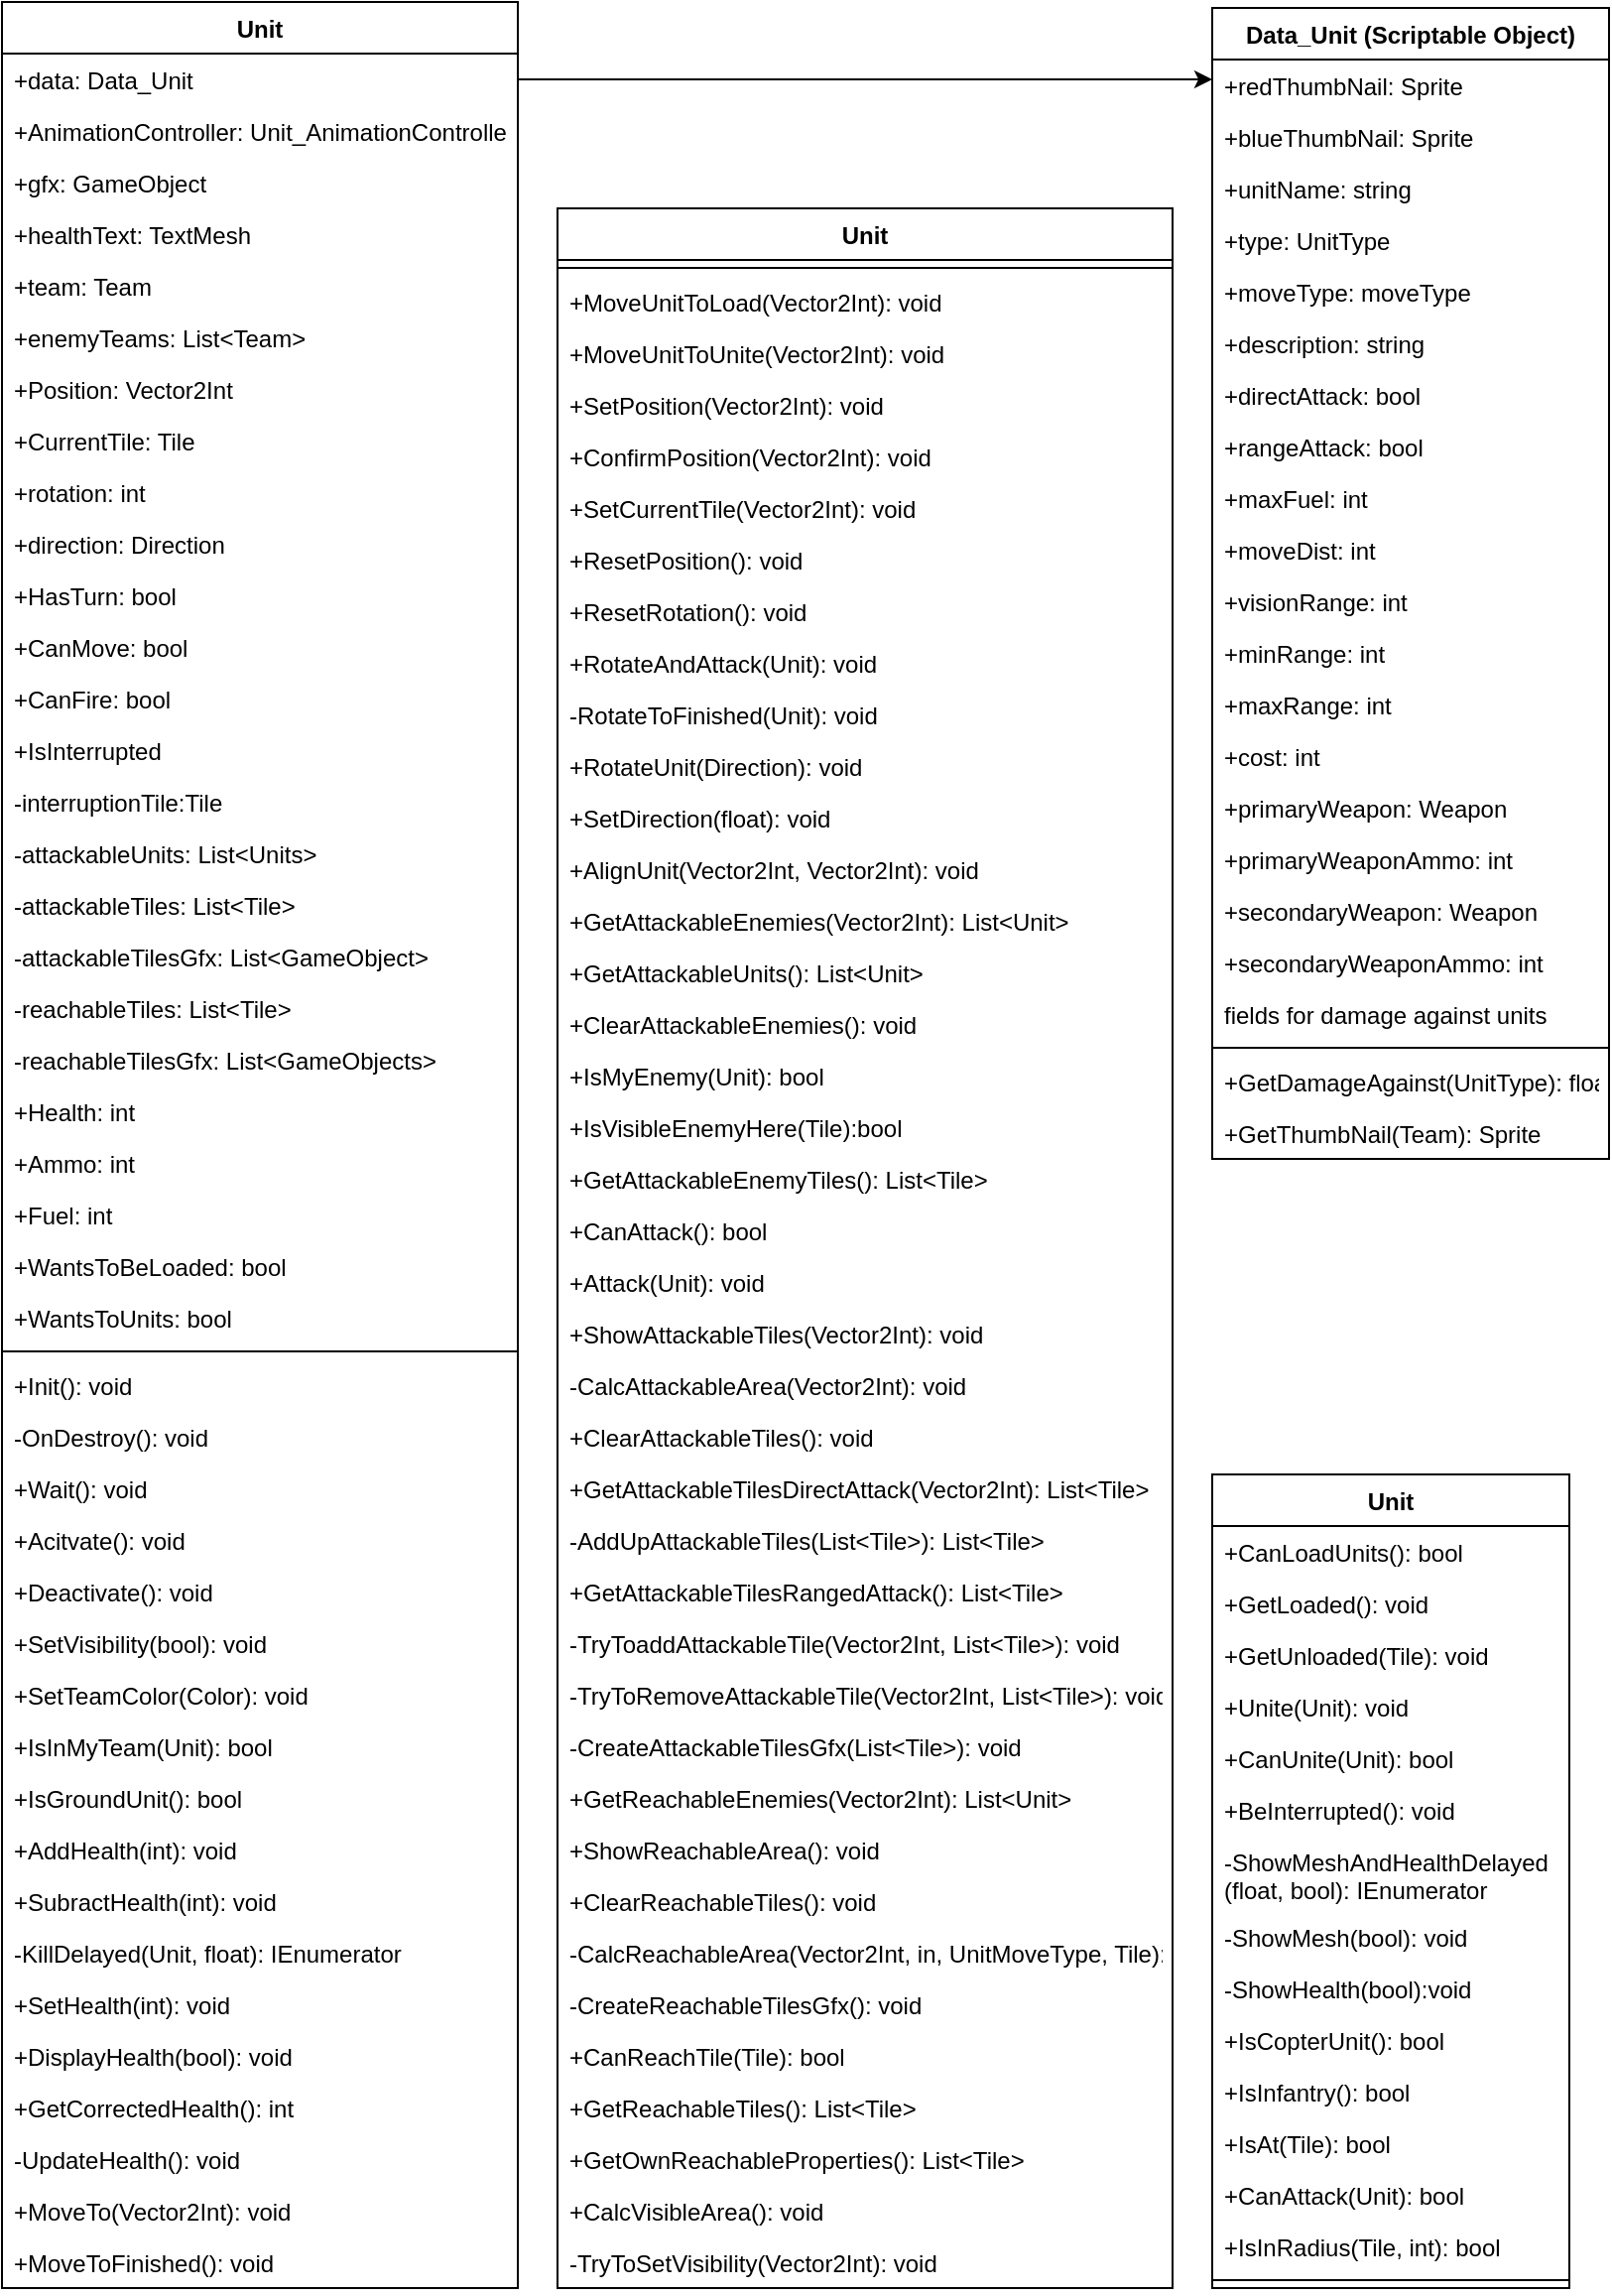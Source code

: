 <mxfile version="11.2.4" type="device" pages="1"><diagram id="Y2oNNPAXA0BCO3Zd1eU0" name="Page-1"><mxGraphModel dx="1662" dy="771" grid="1" gridSize="10" guides="1" tooltips="1" connect="1" arrows="1" fold="1" page="1" pageScale="1" pageWidth="827" pageHeight="1169" math="0" shadow="0"><root><mxCell id="0"/><mxCell id="1" parent="0"/><mxCell id="l8_h3ZWtN_KCvMZulFBw-1" value="Unit" style="swimlane;fontStyle=1;align=center;verticalAlign=top;childLayout=stackLayout;horizontal=1;startSize=26;horizontalStack=0;resizeParent=1;resizeParentMax=0;resizeLast=0;collapsible=1;marginBottom=0;" vertex="1" parent="1"><mxGeometry x="10" y="7" width="260" height="1152" as="geometry"/></mxCell><mxCell id="l8_h3ZWtN_KCvMZulFBw-2" value="+data: Data_Unit" style="text;strokeColor=none;fillColor=none;align=left;verticalAlign=top;spacingLeft=4;spacingRight=4;overflow=hidden;rotatable=0;points=[[0,0.5],[1,0.5]];portConstraint=eastwest;" vertex="1" parent="l8_h3ZWtN_KCvMZulFBw-1"><mxGeometry y="26" width="260" height="26" as="geometry"/></mxCell><mxCell id="l8_h3ZWtN_KCvMZulFBw-5" value="+AnimationController: Unit_AnimationController" style="text;strokeColor=none;fillColor=none;align=left;verticalAlign=top;spacingLeft=4;spacingRight=4;overflow=hidden;rotatable=0;points=[[0,0.5],[1,0.5]];portConstraint=eastwest;" vertex="1" parent="l8_h3ZWtN_KCvMZulFBw-1"><mxGeometry y="52" width="260" height="26" as="geometry"/></mxCell><mxCell id="l8_h3ZWtN_KCvMZulFBw-6" value="+gfx: GameObject" style="text;strokeColor=none;fillColor=none;align=left;verticalAlign=top;spacingLeft=4;spacingRight=4;overflow=hidden;rotatable=0;points=[[0,0.5],[1,0.5]];portConstraint=eastwest;" vertex="1" parent="l8_h3ZWtN_KCvMZulFBw-1"><mxGeometry y="78" width="260" height="26" as="geometry"/></mxCell><mxCell id="l8_h3ZWtN_KCvMZulFBw-7" value="+healthText: TextMesh" style="text;strokeColor=none;fillColor=none;align=left;verticalAlign=top;spacingLeft=4;spacingRight=4;overflow=hidden;rotatable=0;points=[[0,0.5],[1,0.5]];portConstraint=eastwest;" vertex="1" parent="l8_h3ZWtN_KCvMZulFBw-1"><mxGeometry y="104" width="260" height="26" as="geometry"/></mxCell><mxCell id="l8_h3ZWtN_KCvMZulFBw-8" value="+team: Team" style="text;strokeColor=none;fillColor=none;align=left;verticalAlign=top;spacingLeft=4;spacingRight=4;overflow=hidden;rotatable=0;points=[[0,0.5],[1,0.5]];portConstraint=eastwest;" vertex="1" parent="l8_h3ZWtN_KCvMZulFBw-1"><mxGeometry y="130" width="260" height="26" as="geometry"/></mxCell><mxCell id="l8_h3ZWtN_KCvMZulFBw-9" value="+enemyTeams: List&lt;Team&gt;" style="text;strokeColor=none;fillColor=none;align=left;verticalAlign=top;spacingLeft=4;spacingRight=4;overflow=hidden;rotatable=0;points=[[0,0.5],[1,0.5]];portConstraint=eastwest;" vertex="1" parent="l8_h3ZWtN_KCvMZulFBw-1"><mxGeometry y="156" width="260" height="26" as="geometry"/></mxCell><mxCell id="l8_h3ZWtN_KCvMZulFBw-10" value="+Position: Vector2Int" style="text;strokeColor=none;fillColor=none;align=left;verticalAlign=top;spacingLeft=4;spacingRight=4;overflow=hidden;rotatable=0;points=[[0,0.5],[1,0.5]];portConstraint=eastwest;" vertex="1" parent="l8_h3ZWtN_KCvMZulFBw-1"><mxGeometry y="182" width="260" height="26" as="geometry"/></mxCell><mxCell id="l8_h3ZWtN_KCvMZulFBw-11" value="+CurrentTile: Tile" style="text;strokeColor=none;fillColor=none;align=left;verticalAlign=top;spacingLeft=4;spacingRight=4;overflow=hidden;rotatable=0;points=[[0,0.5],[1,0.5]];portConstraint=eastwest;" vertex="1" parent="l8_h3ZWtN_KCvMZulFBw-1"><mxGeometry y="208" width="260" height="26" as="geometry"/></mxCell><mxCell id="l8_h3ZWtN_KCvMZulFBw-12" value="+rotation: int" style="text;strokeColor=none;fillColor=none;align=left;verticalAlign=top;spacingLeft=4;spacingRight=4;overflow=hidden;rotatable=0;points=[[0,0.5],[1,0.5]];portConstraint=eastwest;" vertex="1" parent="l8_h3ZWtN_KCvMZulFBw-1"><mxGeometry y="234" width="260" height="26" as="geometry"/></mxCell><mxCell id="l8_h3ZWtN_KCvMZulFBw-13" value="+direction: Direction" style="text;strokeColor=none;fillColor=none;align=left;verticalAlign=top;spacingLeft=4;spacingRight=4;overflow=hidden;rotatable=0;points=[[0,0.5],[1,0.5]];portConstraint=eastwest;" vertex="1" parent="l8_h3ZWtN_KCvMZulFBw-1"><mxGeometry y="260" width="260" height="26" as="geometry"/></mxCell><mxCell id="l8_h3ZWtN_KCvMZulFBw-14" value="+HasTurn: bool" style="text;strokeColor=none;fillColor=none;align=left;verticalAlign=top;spacingLeft=4;spacingRight=4;overflow=hidden;rotatable=0;points=[[0,0.5],[1,0.5]];portConstraint=eastwest;" vertex="1" parent="l8_h3ZWtN_KCvMZulFBw-1"><mxGeometry y="286" width="260" height="26" as="geometry"/></mxCell><mxCell id="l8_h3ZWtN_KCvMZulFBw-15" value="+CanMove: bool" style="text;strokeColor=none;fillColor=none;align=left;verticalAlign=top;spacingLeft=4;spacingRight=4;overflow=hidden;rotatable=0;points=[[0,0.5],[1,0.5]];portConstraint=eastwest;" vertex="1" parent="l8_h3ZWtN_KCvMZulFBw-1"><mxGeometry y="312" width="260" height="26" as="geometry"/></mxCell><mxCell id="l8_h3ZWtN_KCvMZulFBw-16" value="+CanFire: bool" style="text;strokeColor=none;fillColor=none;align=left;verticalAlign=top;spacingLeft=4;spacingRight=4;overflow=hidden;rotatable=0;points=[[0,0.5],[1,0.5]];portConstraint=eastwest;" vertex="1" parent="l8_h3ZWtN_KCvMZulFBw-1"><mxGeometry y="338" width="260" height="26" as="geometry"/></mxCell><mxCell id="l8_h3ZWtN_KCvMZulFBw-17" value="+IsInterrupted" style="text;strokeColor=none;fillColor=none;align=left;verticalAlign=top;spacingLeft=4;spacingRight=4;overflow=hidden;rotatable=0;points=[[0,0.5],[1,0.5]];portConstraint=eastwest;" vertex="1" parent="l8_h3ZWtN_KCvMZulFBw-1"><mxGeometry y="364" width="260" height="26" as="geometry"/></mxCell><mxCell id="l8_h3ZWtN_KCvMZulFBw-18" value="-interruptionTile:Tile" style="text;strokeColor=none;fillColor=none;align=left;verticalAlign=top;spacingLeft=4;spacingRight=4;overflow=hidden;rotatable=0;points=[[0,0.5],[1,0.5]];portConstraint=eastwest;" vertex="1" parent="l8_h3ZWtN_KCvMZulFBw-1"><mxGeometry y="390" width="260" height="26" as="geometry"/></mxCell><mxCell id="l8_h3ZWtN_KCvMZulFBw-19" value="-attackableUnits: List&lt;Units&gt;" style="text;strokeColor=none;fillColor=none;align=left;verticalAlign=top;spacingLeft=4;spacingRight=4;overflow=hidden;rotatable=0;points=[[0,0.5],[1,0.5]];portConstraint=eastwest;" vertex="1" parent="l8_h3ZWtN_KCvMZulFBw-1"><mxGeometry y="416" width="260" height="26" as="geometry"/></mxCell><mxCell id="l8_h3ZWtN_KCvMZulFBw-20" value="-attackableTiles: List&lt;Tile&gt;" style="text;strokeColor=none;fillColor=none;align=left;verticalAlign=top;spacingLeft=4;spacingRight=4;overflow=hidden;rotatable=0;points=[[0,0.5],[1,0.5]];portConstraint=eastwest;" vertex="1" parent="l8_h3ZWtN_KCvMZulFBw-1"><mxGeometry y="442" width="260" height="26" as="geometry"/></mxCell><mxCell id="l8_h3ZWtN_KCvMZulFBw-21" value="-attackableTilesGfx: List&lt;GameObject&gt;" style="text;strokeColor=none;fillColor=none;align=left;verticalAlign=top;spacingLeft=4;spacingRight=4;overflow=hidden;rotatable=0;points=[[0,0.5],[1,0.5]];portConstraint=eastwest;" vertex="1" parent="l8_h3ZWtN_KCvMZulFBw-1"><mxGeometry y="468" width="260" height="26" as="geometry"/></mxCell><mxCell id="l8_h3ZWtN_KCvMZulFBw-22" value="-reachableTiles: List&lt;Tile&gt;" style="text;strokeColor=none;fillColor=none;align=left;verticalAlign=top;spacingLeft=4;spacingRight=4;overflow=hidden;rotatable=0;points=[[0,0.5],[1,0.5]];portConstraint=eastwest;" vertex="1" parent="l8_h3ZWtN_KCvMZulFBw-1"><mxGeometry y="494" width="260" height="26" as="geometry"/></mxCell><mxCell id="l8_h3ZWtN_KCvMZulFBw-23" value="-reachableTilesGfx: List&lt;GameObjects&gt;" style="text;strokeColor=none;fillColor=none;align=left;verticalAlign=top;spacingLeft=4;spacingRight=4;overflow=hidden;rotatable=0;points=[[0,0.5],[1,0.5]];portConstraint=eastwest;" vertex="1" parent="l8_h3ZWtN_KCvMZulFBw-1"><mxGeometry y="520" width="260" height="26" as="geometry"/></mxCell><mxCell id="l8_h3ZWtN_KCvMZulFBw-24" value="+Health: int" style="text;strokeColor=none;fillColor=none;align=left;verticalAlign=top;spacingLeft=4;spacingRight=4;overflow=hidden;rotatable=0;points=[[0,0.5],[1,0.5]];portConstraint=eastwest;" vertex="1" parent="l8_h3ZWtN_KCvMZulFBw-1"><mxGeometry y="546" width="260" height="26" as="geometry"/></mxCell><mxCell id="l8_h3ZWtN_KCvMZulFBw-25" value="+Ammo: int" style="text;strokeColor=none;fillColor=none;align=left;verticalAlign=top;spacingLeft=4;spacingRight=4;overflow=hidden;rotatable=0;points=[[0,0.5],[1,0.5]];portConstraint=eastwest;" vertex="1" parent="l8_h3ZWtN_KCvMZulFBw-1"><mxGeometry y="572" width="260" height="26" as="geometry"/></mxCell><mxCell id="l8_h3ZWtN_KCvMZulFBw-26" value="+Fuel: int" style="text;strokeColor=none;fillColor=none;align=left;verticalAlign=top;spacingLeft=4;spacingRight=4;overflow=hidden;rotatable=0;points=[[0,0.5],[1,0.5]];portConstraint=eastwest;" vertex="1" parent="l8_h3ZWtN_KCvMZulFBw-1"><mxGeometry y="598" width="260" height="26" as="geometry"/></mxCell><mxCell id="l8_h3ZWtN_KCvMZulFBw-27" value="+WantsToBeLoaded: bool" style="text;strokeColor=none;fillColor=none;align=left;verticalAlign=top;spacingLeft=4;spacingRight=4;overflow=hidden;rotatable=0;points=[[0,0.5],[1,0.5]];portConstraint=eastwest;" vertex="1" parent="l8_h3ZWtN_KCvMZulFBw-1"><mxGeometry y="624" width="260" height="26" as="geometry"/></mxCell><mxCell id="l8_h3ZWtN_KCvMZulFBw-28" value="+WantsToUnits: bool" style="text;strokeColor=none;fillColor=none;align=left;verticalAlign=top;spacingLeft=4;spacingRight=4;overflow=hidden;rotatable=0;points=[[0,0.5],[1,0.5]];portConstraint=eastwest;" vertex="1" parent="l8_h3ZWtN_KCvMZulFBw-1"><mxGeometry y="650" width="260" height="26" as="geometry"/></mxCell><mxCell id="l8_h3ZWtN_KCvMZulFBw-3" value="" style="line;strokeWidth=1;fillColor=none;align=left;verticalAlign=middle;spacingTop=-1;spacingLeft=3;spacingRight=3;rotatable=0;labelPosition=right;points=[];portConstraint=eastwest;" vertex="1" parent="l8_h3ZWtN_KCvMZulFBw-1"><mxGeometry y="676" width="260" height="8" as="geometry"/></mxCell><mxCell id="l8_h3ZWtN_KCvMZulFBw-4" value="+Init(): void" style="text;strokeColor=none;fillColor=none;align=left;verticalAlign=top;spacingLeft=4;spacingRight=4;overflow=hidden;rotatable=0;points=[[0,0.5],[1,0.5]];portConstraint=eastwest;" vertex="1" parent="l8_h3ZWtN_KCvMZulFBw-1"><mxGeometry y="684" width="260" height="26" as="geometry"/></mxCell><mxCell id="l8_h3ZWtN_KCvMZulFBw-29" value="-OnDestroy(): void" style="text;strokeColor=none;fillColor=none;align=left;verticalAlign=top;spacingLeft=4;spacingRight=4;overflow=hidden;rotatable=0;points=[[0,0.5],[1,0.5]];portConstraint=eastwest;" vertex="1" parent="l8_h3ZWtN_KCvMZulFBw-1"><mxGeometry y="710" width="260" height="26" as="geometry"/></mxCell><mxCell id="l8_h3ZWtN_KCvMZulFBw-30" value="+Wait(): void" style="text;strokeColor=none;fillColor=none;align=left;verticalAlign=top;spacingLeft=4;spacingRight=4;overflow=hidden;rotatable=0;points=[[0,0.5],[1,0.5]];portConstraint=eastwest;" vertex="1" parent="l8_h3ZWtN_KCvMZulFBw-1"><mxGeometry y="736" width="260" height="26" as="geometry"/></mxCell><mxCell id="l8_h3ZWtN_KCvMZulFBw-31" value="+Acitvate(): void" style="text;strokeColor=none;fillColor=none;align=left;verticalAlign=top;spacingLeft=4;spacingRight=4;overflow=hidden;rotatable=0;points=[[0,0.5],[1,0.5]];portConstraint=eastwest;" vertex="1" parent="l8_h3ZWtN_KCvMZulFBw-1"><mxGeometry y="762" width="260" height="26" as="geometry"/></mxCell><mxCell id="l8_h3ZWtN_KCvMZulFBw-32" value="+Deactivate(): void" style="text;strokeColor=none;fillColor=none;align=left;verticalAlign=top;spacingLeft=4;spacingRight=4;overflow=hidden;rotatable=0;points=[[0,0.5],[1,0.5]];portConstraint=eastwest;" vertex="1" parent="l8_h3ZWtN_KCvMZulFBw-1"><mxGeometry y="788" width="260" height="26" as="geometry"/></mxCell><mxCell id="l8_h3ZWtN_KCvMZulFBw-33" value="+SetVisibility(bool): void" style="text;strokeColor=none;fillColor=none;align=left;verticalAlign=top;spacingLeft=4;spacingRight=4;overflow=hidden;rotatable=0;points=[[0,0.5],[1,0.5]];portConstraint=eastwest;" vertex="1" parent="l8_h3ZWtN_KCvMZulFBw-1"><mxGeometry y="814" width="260" height="26" as="geometry"/></mxCell><mxCell id="l8_h3ZWtN_KCvMZulFBw-34" value="+SetTeamColor(Color): void" style="text;strokeColor=none;fillColor=none;align=left;verticalAlign=top;spacingLeft=4;spacingRight=4;overflow=hidden;rotatable=0;points=[[0,0.5],[1,0.5]];portConstraint=eastwest;" vertex="1" parent="l8_h3ZWtN_KCvMZulFBw-1"><mxGeometry y="840" width="260" height="26" as="geometry"/></mxCell><mxCell id="l8_h3ZWtN_KCvMZulFBw-35" value="+IsInMyTeam(Unit): bool" style="text;strokeColor=none;fillColor=none;align=left;verticalAlign=top;spacingLeft=4;spacingRight=4;overflow=hidden;rotatable=0;points=[[0,0.5],[1,0.5]];portConstraint=eastwest;" vertex="1" parent="l8_h3ZWtN_KCvMZulFBw-1"><mxGeometry y="866" width="260" height="26" as="geometry"/></mxCell><mxCell id="l8_h3ZWtN_KCvMZulFBw-36" value="+IsGroundUnit(): bool" style="text;strokeColor=none;fillColor=none;align=left;verticalAlign=top;spacingLeft=4;spacingRight=4;overflow=hidden;rotatable=0;points=[[0,0.5],[1,0.5]];portConstraint=eastwest;" vertex="1" parent="l8_h3ZWtN_KCvMZulFBw-1"><mxGeometry y="892" width="260" height="26" as="geometry"/></mxCell><mxCell id="l8_h3ZWtN_KCvMZulFBw-37" value="+AddHealth(int): void" style="text;strokeColor=none;fillColor=none;align=left;verticalAlign=top;spacingLeft=4;spacingRight=4;overflow=hidden;rotatable=0;points=[[0,0.5],[1,0.5]];portConstraint=eastwest;" vertex="1" parent="l8_h3ZWtN_KCvMZulFBw-1"><mxGeometry y="918" width="260" height="26" as="geometry"/></mxCell><mxCell id="l8_h3ZWtN_KCvMZulFBw-38" value="+SubractHealth(int): void" style="text;strokeColor=none;fillColor=none;align=left;verticalAlign=top;spacingLeft=4;spacingRight=4;overflow=hidden;rotatable=0;points=[[0,0.5],[1,0.5]];portConstraint=eastwest;" vertex="1" parent="l8_h3ZWtN_KCvMZulFBw-1"><mxGeometry y="944" width="260" height="26" as="geometry"/></mxCell><mxCell id="l8_h3ZWtN_KCvMZulFBw-39" value="-KillDelayed(Unit, float): IEnumerator" style="text;strokeColor=none;fillColor=none;align=left;verticalAlign=top;spacingLeft=4;spacingRight=4;overflow=hidden;rotatable=0;points=[[0,0.5],[1,0.5]];portConstraint=eastwest;" vertex="1" parent="l8_h3ZWtN_KCvMZulFBw-1"><mxGeometry y="970" width="260" height="26" as="geometry"/></mxCell><mxCell id="l8_h3ZWtN_KCvMZulFBw-40" value="+SetHealth(int): void" style="text;strokeColor=none;fillColor=none;align=left;verticalAlign=top;spacingLeft=4;spacingRight=4;overflow=hidden;rotatable=0;points=[[0,0.5],[1,0.5]];portConstraint=eastwest;" vertex="1" parent="l8_h3ZWtN_KCvMZulFBw-1"><mxGeometry y="996" width="260" height="26" as="geometry"/></mxCell><mxCell id="l8_h3ZWtN_KCvMZulFBw-41" value="+DisplayHealth(bool): void" style="text;strokeColor=none;fillColor=none;align=left;verticalAlign=top;spacingLeft=4;spacingRight=4;overflow=hidden;rotatable=0;points=[[0,0.5],[1,0.5]];portConstraint=eastwest;" vertex="1" parent="l8_h3ZWtN_KCvMZulFBw-1"><mxGeometry y="1022" width="260" height="26" as="geometry"/></mxCell><mxCell id="l8_h3ZWtN_KCvMZulFBw-42" value="+GetCorrectedHealth(): int" style="text;strokeColor=none;fillColor=none;align=left;verticalAlign=top;spacingLeft=4;spacingRight=4;overflow=hidden;rotatable=0;points=[[0,0.5],[1,0.5]];portConstraint=eastwest;" vertex="1" parent="l8_h3ZWtN_KCvMZulFBw-1"><mxGeometry y="1048" width="260" height="26" as="geometry"/></mxCell><mxCell id="l8_h3ZWtN_KCvMZulFBw-43" value="-UpdateHealth(): void" style="text;strokeColor=none;fillColor=none;align=left;verticalAlign=top;spacingLeft=4;spacingRight=4;overflow=hidden;rotatable=0;points=[[0,0.5],[1,0.5]];portConstraint=eastwest;" vertex="1" parent="l8_h3ZWtN_KCvMZulFBw-1"><mxGeometry y="1074" width="260" height="26" as="geometry"/></mxCell><mxCell id="l8_h3ZWtN_KCvMZulFBw-44" value="+MoveTo(Vector2Int): void" style="text;strokeColor=none;fillColor=none;align=left;verticalAlign=top;spacingLeft=4;spacingRight=4;overflow=hidden;rotatable=0;points=[[0,0.5],[1,0.5]];portConstraint=eastwest;" vertex="1" parent="l8_h3ZWtN_KCvMZulFBw-1"><mxGeometry y="1100" width="260" height="26" as="geometry"/></mxCell><mxCell id="l8_h3ZWtN_KCvMZulFBw-45" value="+MoveToFinished(): void" style="text;strokeColor=none;fillColor=none;align=left;verticalAlign=top;spacingLeft=4;spacingRight=4;overflow=hidden;rotatable=0;points=[[0,0.5],[1,0.5]];portConstraint=eastwest;" vertex="1" parent="l8_h3ZWtN_KCvMZulFBw-1"><mxGeometry y="1126" width="260" height="26" as="geometry"/></mxCell><mxCell id="l8_h3ZWtN_KCvMZulFBw-46" value="Unit" style="swimlane;fontStyle=1;align=center;verticalAlign=top;childLayout=stackLayout;horizontal=1;startSize=26;horizontalStack=0;resizeParent=1;resizeParentMax=0;resizeLast=0;collapsible=1;marginBottom=0;" vertex="1" parent="1"><mxGeometry x="290" y="111" width="310" height="1048" as="geometry"/></mxCell><mxCell id="l8_h3ZWtN_KCvMZulFBw-48" value="" style="line;strokeWidth=1;fillColor=none;align=left;verticalAlign=middle;spacingTop=-1;spacingLeft=3;spacingRight=3;rotatable=0;labelPosition=right;points=[];portConstraint=eastwest;" vertex="1" parent="l8_h3ZWtN_KCvMZulFBw-46"><mxGeometry y="26" width="310" height="8" as="geometry"/></mxCell><mxCell id="l8_h3ZWtN_KCvMZulFBw-49" value="+MoveUnitToLoad(Vector2Int): void" style="text;strokeColor=none;fillColor=none;align=left;verticalAlign=top;spacingLeft=4;spacingRight=4;overflow=hidden;rotatable=0;points=[[0,0.5],[1,0.5]];portConstraint=eastwest;" vertex="1" parent="l8_h3ZWtN_KCvMZulFBw-46"><mxGeometry y="34" width="310" height="26" as="geometry"/></mxCell><mxCell id="l8_h3ZWtN_KCvMZulFBw-50" value="+MoveUnitToUnite(Vector2Int): void" style="text;strokeColor=none;fillColor=none;align=left;verticalAlign=top;spacingLeft=4;spacingRight=4;overflow=hidden;rotatable=0;points=[[0,0.5],[1,0.5]];portConstraint=eastwest;" vertex="1" parent="l8_h3ZWtN_KCvMZulFBw-46"><mxGeometry y="60" width="310" height="26" as="geometry"/></mxCell><mxCell id="l8_h3ZWtN_KCvMZulFBw-51" value="+SetPosition(Vector2Int): void" style="text;strokeColor=none;fillColor=none;align=left;verticalAlign=top;spacingLeft=4;spacingRight=4;overflow=hidden;rotatable=0;points=[[0,0.5],[1,0.5]];portConstraint=eastwest;" vertex="1" parent="l8_h3ZWtN_KCvMZulFBw-46"><mxGeometry y="86" width="310" height="26" as="geometry"/></mxCell><mxCell id="l8_h3ZWtN_KCvMZulFBw-52" value="+ConfirmPosition(Vector2Int): void" style="text;strokeColor=none;fillColor=none;align=left;verticalAlign=top;spacingLeft=4;spacingRight=4;overflow=hidden;rotatable=0;points=[[0,0.5],[1,0.5]];portConstraint=eastwest;" vertex="1" parent="l8_h3ZWtN_KCvMZulFBw-46"><mxGeometry y="112" width="310" height="26" as="geometry"/></mxCell><mxCell id="l8_h3ZWtN_KCvMZulFBw-53" value="+SetCurrentTile(Vector2Int): void" style="text;strokeColor=none;fillColor=none;align=left;verticalAlign=top;spacingLeft=4;spacingRight=4;overflow=hidden;rotatable=0;points=[[0,0.5],[1,0.5]];portConstraint=eastwest;" vertex="1" parent="l8_h3ZWtN_KCvMZulFBw-46"><mxGeometry y="138" width="310" height="26" as="geometry"/></mxCell><mxCell id="l8_h3ZWtN_KCvMZulFBw-54" value="+ResetPosition(): void&#xA;" style="text;strokeColor=none;fillColor=none;align=left;verticalAlign=top;spacingLeft=4;spacingRight=4;overflow=hidden;rotatable=0;points=[[0,0.5],[1,0.5]];portConstraint=eastwest;" vertex="1" parent="l8_h3ZWtN_KCvMZulFBw-46"><mxGeometry y="164" width="310" height="26" as="geometry"/></mxCell><mxCell id="l8_h3ZWtN_KCvMZulFBw-55" value="+ResetRotation(): void" style="text;strokeColor=none;fillColor=none;align=left;verticalAlign=top;spacingLeft=4;spacingRight=4;overflow=hidden;rotatable=0;points=[[0,0.5],[1,0.5]];portConstraint=eastwest;" vertex="1" parent="l8_h3ZWtN_KCvMZulFBw-46"><mxGeometry y="190" width="310" height="26" as="geometry"/></mxCell><mxCell id="l8_h3ZWtN_KCvMZulFBw-56" value="+RotateAndAttack(Unit): void" style="text;strokeColor=none;fillColor=none;align=left;verticalAlign=top;spacingLeft=4;spacingRight=4;overflow=hidden;rotatable=0;points=[[0,0.5],[1,0.5]];portConstraint=eastwest;" vertex="1" parent="l8_h3ZWtN_KCvMZulFBw-46"><mxGeometry y="216" width="310" height="26" as="geometry"/></mxCell><mxCell id="l8_h3ZWtN_KCvMZulFBw-57" value="-RotateToFinished(Unit): void" style="text;strokeColor=none;fillColor=none;align=left;verticalAlign=top;spacingLeft=4;spacingRight=4;overflow=hidden;rotatable=0;points=[[0,0.5],[1,0.5]];portConstraint=eastwest;" vertex="1" parent="l8_h3ZWtN_KCvMZulFBw-46"><mxGeometry y="242" width="310" height="26" as="geometry"/></mxCell><mxCell id="l8_h3ZWtN_KCvMZulFBw-58" value="+RotateUnit(Direction): void" style="text;strokeColor=none;fillColor=none;align=left;verticalAlign=top;spacingLeft=4;spacingRight=4;overflow=hidden;rotatable=0;points=[[0,0.5],[1,0.5]];portConstraint=eastwest;" vertex="1" parent="l8_h3ZWtN_KCvMZulFBw-46"><mxGeometry y="268" width="310" height="26" as="geometry"/></mxCell><mxCell id="l8_h3ZWtN_KCvMZulFBw-59" value="+SetDirection(float): void" style="text;strokeColor=none;fillColor=none;align=left;verticalAlign=top;spacingLeft=4;spacingRight=4;overflow=hidden;rotatable=0;points=[[0,0.5],[1,0.5]];portConstraint=eastwest;" vertex="1" parent="l8_h3ZWtN_KCvMZulFBw-46"><mxGeometry y="294" width="310" height="26" as="geometry"/></mxCell><mxCell id="l8_h3ZWtN_KCvMZulFBw-60" value="+AlignUnit(Vector2Int, Vector2Int): void" style="text;strokeColor=none;fillColor=none;align=left;verticalAlign=top;spacingLeft=4;spacingRight=4;overflow=hidden;rotatable=0;points=[[0,0.5],[1,0.5]];portConstraint=eastwest;" vertex="1" parent="l8_h3ZWtN_KCvMZulFBw-46"><mxGeometry y="320" width="310" height="26" as="geometry"/></mxCell><mxCell id="l8_h3ZWtN_KCvMZulFBw-61" value="+GetAttackableEnemies(Vector2Int): List&lt;Unit&gt;" style="text;strokeColor=none;fillColor=none;align=left;verticalAlign=top;spacingLeft=4;spacingRight=4;overflow=hidden;rotatable=0;points=[[0,0.5],[1,0.5]];portConstraint=eastwest;" vertex="1" parent="l8_h3ZWtN_KCvMZulFBw-46"><mxGeometry y="346" width="310" height="26" as="geometry"/></mxCell><mxCell id="l8_h3ZWtN_KCvMZulFBw-62" value="+GetAttackableUnits(): List&lt;Unit&gt;" style="text;strokeColor=none;fillColor=none;align=left;verticalAlign=top;spacingLeft=4;spacingRight=4;overflow=hidden;rotatable=0;points=[[0,0.5],[1,0.5]];portConstraint=eastwest;" vertex="1" parent="l8_h3ZWtN_KCvMZulFBw-46"><mxGeometry y="372" width="310" height="26" as="geometry"/></mxCell><mxCell id="l8_h3ZWtN_KCvMZulFBw-63" value="+ClearAttackableEnemies(): void" style="text;strokeColor=none;fillColor=none;align=left;verticalAlign=top;spacingLeft=4;spacingRight=4;overflow=hidden;rotatable=0;points=[[0,0.5],[1,0.5]];portConstraint=eastwest;" vertex="1" parent="l8_h3ZWtN_KCvMZulFBw-46"><mxGeometry y="398" width="310" height="26" as="geometry"/></mxCell><mxCell id="l8_h3ZWtN_KCvMZulFBw-64" value="+IsMyEnemy(Unit): bool" style="text;strokeColor=none;fillColor=none;align=left;verticalAlign=top;spacingLeft=4;spacingRight=4;overflow=hidden;rotatable=0;points=[[0,0.5],[1,0.5]];portConstraint=eastwest;" vertex="1" parent="l8_h3ZWtN_KCvMZulFBw-46"><mxGeometry y="424" width="310" height="26" as="geometry"/></mxCell><mxCell id="l8_h3ZWtN_KCvMZulFBw-65" value="+IsVisibleEnemyHere(Tile):bool&#xA;" style="text;strokeColor=none;fillColor=none;align=left;verticalAlign=top;spacingLeft=4;spacingRight=4;overflow=hidden;rotatable=0;points=[[0,0.5],[1,0.5]];portConstraint=eastwest;" vertex="1" parent="l8_h3ZWtN_KCvMZulFBw-46"><mxGeometry y="450" width="310" height="26" as="geometry"/></mxCell><mxCell id="l8_h3ZWtN_KCvMZulFBw-66" value="+GetAttackableEnemyTiles(): List&lt;Tile&gt;" style="text;strokeColor=none;fillColor=none;align=left;verticalAlign=top;spacingLeft=4;spacingRight=4;overflow=hidden;rotatable=0;points=[[0,0.5],[1,0.5]];portConstraint=eastwest;" vertex="1" parent="l8_h3ZWtN_KCvMZulFBw-46"><mxGeometry y="476" width="310" height="26" as="geometry"/></mxCell><mxCell id="l8_h3ZWtN_KCvMZulFBw-67" value="+CanAttack(): bool" style="text;strokeColor=none;fillColor=none;align=left;verticalAlign=top;spacingLeft=4;spacingRight=4;overflow=hidden;rotatable=0;points=[[0,0.5],[1,0.5]];portConstraint=eastwest;" vertex="1" parent="l8_h3ZWtN_KCvMZulFBw-46"><mxGeometry y="502" width="310" height="26" as="geometry"/></mxCell><mxCell id="l8_h3ZWtN_KCvMZulFBw-68" value="+Attack(Unit): void" style="text;strokeColor=none;fillColor=none;align=left;verticalAlign=top;spacingLeft=4;spacingRight=4;overflow=hidden;rotatable=0;points=[[0,0.5],[1,0.5]];portConstraint=eastwest;" vertex="1" parent="l8_h3ZWtN_KCvMZulFBw-46"><mxGeometry y="528" width="310" height="26" as="geometry"/></mxCell><mxCell id="l8_h3ZWtN_KCvMZulFBw-69" value="+ShowAttackableTiles(Vector2Int): void" style="text;strokeColor=none;fillColor=none;align=left;verticalAlign=top;spacingLeft=4;spacingRight=4;overflow=hidden;rotatable=0;points=[[0,0.5],[1,0.5]];portConstraint=eastwest;" vertex="1" parent="l8_h3ZWtN_KCvMZulFBw-46"><mxGeometry y="554" width="310" height="26" as="geometry"/></mxCell><mxCell id="l8_h3ZWtN_KCvMZulFBw-70" value="-CalcAttackableArea(Vector2Int): void" style="text;strokeColor=none;fillColor=none;align=left;verticalAlign=top;spacingLeft=4;spacingRight=4;overflow=hidden;rotatable=0;points=[[0,0.5],[1,0.5]];portConstraint=eastwest;" vertex="1" parent="l8_h3ZWtN_KCvMZulFBw-46"><mxGeometry y="580" width="310" height="26" as="geometry"/></mxCell><mxCell id="l8_h3ZWtN_KCvMZulFBw-71" value="+ClearAttackableTiles(): void" style="text;strokeColor=none;fillColor=none;align=left;verticalAlign=top;spacingLeft=4;spacingRight=4;overflow=hidden;rotatable=0;points=[[0,0.5],[1,0.5]];portConstraint=eastwest;" vertex="1" parent="l8_h3ZWtN_KCvMZulFBw-46"><mxGeometry y="606" width="310" height="26" as="geometry"/></mxCell><mxCell id="l8_h3ZWtN_KCvMZulFBw-72" value="+GetAttackableTilesDirectAttack(Vector2Int): List&lt;Tile&gt;" style="text;strokeColor=none;fillColor=none;align=left;verticalAlign=top;spacingLeft=4;spacingRight=4;overflow=hidden;rotatable=0;points=[[0,0.5],[1,0.5]];portConstraint=eastwest;" vertex="1" parent="l8_h3ZWtN_KCvMZulFBw-46"><mxGeometry y="632" width="310" height="26" as="geometry"/></mxCell><mxCell id="l8_h3ZWtN_KCvMZulFBw-73" value="-AddUpAttackableTiles(List&lt;Tile&gt;): List&lt;Tile&gt;" style="text;strokeColor=none;fillColor=none;align=left;verticalAlign=top;spacingLeft=4;spacingRight=4;overflow=hidden;rotatable=0;points=[[0,0.5],[1,0.5]];portConstraint=eastwest;" vertex="1" parent="l8_h3ZWtN_KCvMZulFBw-46"><mxGeometry y="658" width="310" height="26" as="geometry"/></mxCell><mxCell id="l8_h3ZWtN_KCvMZulFBw-74" value="+GetAttackableTilesRangedAttack(): List&lt;Tile&gt;" style="text;strokeColor=none;fillColor=none;align=left;verticalAlign=top;spacingLeft=4;spacingRight=4;overflow=hidden;rotatable=0;points=[[0,0.5],[1,0.5]];portConstraint=eastwest;" vertex="1" parent="l8_h3ZWtN_KCvMZulFBw-46"><mxGeometry y="684" width="310" height="26" as="geometry"/></mxCell><mxCell id="l8_h3ZWtN_KCvMZulFBw-75" value="-TryToaddAttackableTile(Vector2Int, List&lt;Tile&gt;): void" style="text;strokeColor=none;fillColor=none;align=left;verticalAlign=top;spacingLeft=4;spacingRight=4;overflow=hidden;rotatable=0;points=[[0,0.5],[1,0.5]];portConstraint=eastwest;" vertex="1" parent="l8_h3ZWtN_KCvMZulFBw-46"><mxGeometry y="710" width="310" height="26" as="geometry"/></mxCell><mxCell id="l8_h3ZWtN_KCvMZulFBw-76" value="-TryToRemoveAttackableTile(Vector2Int, List&lt;Tile&gt;): void" style="text;strokeColor=none;fillColor=none;align=left;verticalAlign=top;spacingLeft=4;spacingRight=4;overflow=hidden;rotatable=0;points=[[0,0.5],[1,0.5]];portConstraint=eastwest;" vertex="1" parent="l8_h3ZWtN_KCvMZulFBw-46"><mxGeometry y="736" width="310" height="26" as="geometry"/></mxCell><mxCell id="l8_h3ZWtN_KCvMZulFBw-77" value="-CreateAttackableTilesGfx(List&lt;Tile&gt;): void" style="text;strokeColor=none;fillColor=none;align=left;verticalAlign=top;spacingLeft=4;spacingRight=4;overflow=hidden;rotatable=0;points=[[0,0.5],[1,0.5]];portConstraint=eastwest;" vertex="1" parent="l8_h3ZWtN_KCvMZulFBw-46"><mxGeometry y="762" width="310" height="26" as="geometry"/></mxCell><mxCell id="l8_h3ZWtN_KCvMZulFBw-78" value="+GetReachableEnemies(Vector2Int): List&lt;Unit&gt;" style="text;strokeColor=none;fillColor=none;align=left;verticalAlign=top;spacingLeft=4;spacingRight=4;overflow=hidden;rotatable=0;points=[[0,0.5],[1,0.5]];portConstraint=eastwest;" vertex="1" parent="l8_h3ZWtN_KCvMZulFBw-46"><mxGeometry y="788" width="310" height="26" as="geometry"/></mxCell><mxCell id="l8_h3ZWtN_KCvMZulFBw-79" value="+ShowReachableArea(): void" style="text;strokeColor=none;fillColor=none;align=left;verticalAlign=top;spacingLeft=4;spacingRight=4;overflow=hidden;rotatable=0;points=[[0,0.5],[1,0.5]];portConstraint=eastwest;" vertex="1" parent="l8_h3ZWtN_KCvMZulFBw-46"><mxGeometry y="814" width="310" height="26" as="geometry"/></mxCell><mxCell id="l8_h3ZWtN_KCvMZulFBw-80" value="+ClearReachableTiles(): void" style="text;strokeColor=none;fillColor=none;align=left;verticalAlign=top;spacingLeft=4;spacingRight=4;overflow=hidden;rotatable=0;points=[[0,0.5],[1,0.5]];portConstraint=eastwest;" vertex="1" parent="l8_h3ZWtN_KCvMZulFBw-46"><mxGeometry y="840" width="310" height="26" as="geometry"/></mxCell><mxCell id="l8_h3ZWtN_KCvMZulFBw-81" value="-CalcReachableArea(Vector2Int, in, UnitMoveType, Tile): void" style="text;strokeColor=none;fillColor=none;align=left;verticalAlign=top;spacingLeft=4;spacingRight=4;overflow=hidden;rotatable=0;points=[[0,0.5],[1,0.5]];portConstraint=eastwest;" vertex="1" parent="l8_h3ZWtN_KCvMZulFBw-46"><mxGeometry y="866" width="310" height="26" as="geometry"/></mxCell><mxCell id="l8_h3ZWtN_KCvMZulFBw-82" value="-CreateReachableTilesGfx(): void" style="text;strokeColor=none;fillColor=none;align=left;verticalAlign=top;spacingLeft=4;spacingRight=4;overflow=hidden;rotatable=0;points=[[0,0.5],[1,0.5]];portConstraint=eastwest;" vertex="1" parent="l8_h3ZWtN_KCvMZulFBw-46"><mxGeometry y="892" width="310" height="26" as="geometry"/></mxCell><mxCell id="l8_h3ZWtN_KCvMZulFBw-84" value="+CanReachTile(Tile): bool" style="text;strokeColor=none;fillColor=none;align=left;verticalAlign=top;spacingLeft=4;spacingRight=4;overflow=hidden;rotatable=0;points=[[0,0.5],[1,0.5]];portConstraint=eastwest;" vertex="1" parent="l8_h3ZWtN_KCvMZulFBw-46"><mxGeometry y="918" width="310" height="26" as="geometry"/></mxCell><mxCell id="l8_h3ZWtN_KCvMZulFBw-85" value="+GetReachableTiles(): List&lt;Tile&gt;" style="text;strokeColor=none;fillColor=none;align=left;verticalAlign=top;spacingLeft=4;spacingRight=4;overflow=hidden;rotatable=0;points=[[0,0.5],[1,0.5]];portConstraint=eastwest;" vertex="1" parent="l8_h3ZWtN_KCvMZulFBw-46"><mxGeometry y="944" width="310" height="26" as="geometry"/></mxCell><mxCell id="l8_h3ZWtN_KCvMZulFBw-86" value="+GetOwnReachableProperties(): List&lt;Tile&gt;" style="text;strokeColor=none;fillColor=none;align=left;verticalAlign=top;spacingLeft=4;spacingRight=4;overflow=hidden;rotatable=0;points=[[0,0.5],[1,0.5]];portConstraint=eastwest;" vertex="1" parent="l8_h3ZWtN_KCvMZulFBw-46"><mxGeometry y="970" width="310" height="26" as="geometry"/></mxCell><mxCell id="l8_h3ZWtN_KCvMZulFBw-87" value="+CalcVisibleArea(): void" style="text;strokeColor=none;fillColor=none;align=left;verticalAlign=top;spacingLeft=4;spacingRight=4;overflow=hidden;rotatable=0;points=[[0,0.5],[1,0.5]];portConstraint=eastwest;" vertex="1" parent="l8_h3ZWtN_KCvMZulFBw-46"><mxGeometry y="996" width="310" height="26" as="geometry"/></mxCell><mxCell id="l8_h3ZWtN_KCvMZulFBw-88" value="-TryToSetVisibility(Vector2Int): void" style="text;strokeColor=none;fillColor=none;align=left;verticalAlign=top;spacingLeft=4;spacingRight=4;overflow=hidden;rotatable=0;points=[[0,0.5],[1,0.5]];portConstraint=eastwest;" vertex="1" parent="l8_h3ZWtN_KCvMZulFBw-46"><mxGeometry y="1022" width="310" height="26" as="geometry"/></mxCell><mxCell id="l8_h3ZWtN_KCvMZulFBw-90" value="Unit" style="swimlane;fontStyle=1;align=center;verticalAlign=top;childLayout=stackLayout;horizontal=1;startSize=26;horizontalStack=0;resizeParent=1;resizeParentMax=0;resizeLast=0;collapsible=1;marginBottom=0;" vertex="1" parent="1"><mxGeometry x="620" y="749" width="180" height="410" as="geometry"/></mxCell><mxCell id="l8_h3ZWtN_KCvMZulFBw-91" value="+CanLoadUnits(): bool" style="text;strokeColor=none;fillColor=none;align=left;verticalAlign=top;spacingLeft=4;spacingRight=4;overflow=hidden;rotatable=0;points=[[0,0.5],[1,0.5]];portConstraint=eastwest;" vertex="1" parent="l8_h3ZWtN_KCvMZulFBw-90"><mxGeometry y="26" width="180" height="26" as="geometry"/></mxCell><mxCell id="l8_h3ZWtN_KCvMZulFBw-94" value="+GetLoaded(): void" style="text;strokeColor=none;fillColor=none;align=left;verticalAlign=top;spacingLeft=4;spacingRight=4;overflow=hidden;rotatable=0;points=[[0,0.5],[1,0.5]];portConstraint=eastwest;" vertex="1" parent="l8_h3ZWtN_KCvMZulFBw-90"><mxGeometry y="52" width="180" height="26" as="geometry"/></mxCell><mxCell id="l8_h3ZWtN_KCvMZulFBw-95" value="+GetUnloaded(Tile): void" style="text;strokeColor=none;fillColor=none;align=left;verticalAlign=top;spacingLeft=4;spacingRight=4;overflow=hidden;rotatable=0;points=[[0,0.5],[1,0.5]];portConstraint=eastwest;" vertex="1" parent="l8_h3ZWtN_KCvMZulFBw-90"><mxGeometry y="78" width="180" height="26" as="geometry"/></mxCell><mxCell id="l8_h3ZWtN_KCvMZulFBw-96" value="+Unite(Unit): void" style="text;strokeColor=none;fillColor=none;align=left;verticalAlign=top;spacingLeft=4;spacingRight=4;overflow=hidden;rotatable=0;points=[[0,0.5],[1,0.5]];portConstraint=eastwest;" vertex="1" parent="l8_h3ZWtN_KCvMZulFBw-90"><mxGeometry y="104" width="180" height="26" as="geometry"/></mxCell><mxCell id="l8_h3ZWtN_KCvMZulFBw-97" value="+CanUnite(Unit): bool" style="text;strokeColor=none;fillColor=none;align=left;verticalAlign=top;spacingLeft=4;spacingRight=4;overflow=hidden;rotatable=0;points=[[0,0.5],[1,0.5]];portConstraint=eastwest;" vertex="1" parent="l8_h3ZWtN_KCvMZulFBw-90"><mxGeometry y="130" width="180" height="26" as="geometry"/></mxCell><mxCell id="l8_h3ZWtN_KCvMZulFBw-98" value="+BeInterrupted(): void" style="text;strokeColor=none;fillColor=none;align=left;verticalAlign=top;spacingLeft=4;spacingRight=4;overflow=hidden;rotatable=0;points=[[0,0.5],[1,0.5]];portConstraint=eastwest;" vertex="1" parent="l8_h3ZWtN_KCvMZulFBw-90"><mxGeometry y="156" width="180" height="26" as="geometry"/></mxCell><mxCell id="l8_h3ZWtN_KCvMZulFBw-99" value="-ShowMeshAndHealthDelayed&#xA;(float, bool): IEnumerator" style="text;strokeColor=none;fillColor=none;align=left;verticalAlign=top;spacingLeft=4;spacingRight=4;overflow=hidden;rotatable=0;points=[[0,0.5],[1,0.5]];portConstraint=eastwest;" vertex="1" parent="l8_h3ZWtN_KCvMZulFBw-90"><mxGeometry y="182" width="180" height="38" as="geometry"/></mxCell><mxCell id="l8_h3ZWtN_KCvMZulFBw-100" value="-ShowMesh(bool): void" style="text;strokeColor=none;fillColor=none;align=left;verticalAlign=top;spacingLeft=4;spacingRight=4;overflow=hidden;rotatable=0;points=[[0,0.5],[1,0.5]];portConstraint=eastwest;" vertex="1" parent="l8_h3ZWtN_KCvMZulFBw-90"><mxGeometry y="220" width="180" height="26" as="geometry"/></mxCell><mxCell id="l8_h3ZWtN_KCvMZulFBw-101" value="-ShowHealth(bool):void" style="text;strokeColor=none;fillColor=none;align=left;verticalAlign=top;spacingLeft=4;spacingRight=4;overflow=hidden;rotatable=0;points=[[0,0.5],[1,0.5]];portConstraint=eastwest;" vertex="1" parent="l8_h3ZWtN_KCvMZulFBw-90"><mxGeometry y="246" width="180" height="26" as="geometry"/></mxCell><mxCell id="l8_h3ZWtN_KCvMZulFBw-102" value="+IsCopterUnit(): bool" style="text;strokeColor=none;fillColor=none;align=left;verticalAlign=top;spacingLeft=4;spacingRight=4;overflow=hidden;rotatable=0;points=[[0,0.5],[1,0.5]];portConstraint=eastwest;" vertex="1" parent="l8_h3ZWtN_KCvMZulFBw-90"><mxGeometry y="272" width="180" height="26" as="geometry"/></mxCell><mxCell id="l8_h3ZWtN_KCvMZulFBw-103" value="+IsInfantry(): bool" style="text;strokeColor=none;fillColor=none;align=left;verticalAlign=top;spacingLeft=4;spacingRight=4;overflow=hidden;rotatable=0;points=[[0,0.5],[1,0.5]];portConstraint=eastwest;" vertex="1" parent="l8_h3ZWtN_KCvMZulFBw-90"><mxGeometry y="298" width="180" height="26" as="geometry"/></mxCell><mxCell id="l8_h3ZWtN_KCvMZulFBw-104" value="+IsAt(Tile): bool" style="text;strokeColor=none;fillColor=none;align=left;verticalAlign=top;spacingLeft=4;spacingRight=4;overflow=hidden;rotatable=0;points=[[0,0.5],[1,0.5]];portConstraint=eastwest;" vertex="1" parent="l8_h3ZWtN_KCvMZulFBw-90"><mxGeometry y="324" width="180" height="26" as="geometry"/></mxCell><mxCell id="l8_h3ZWtN_KCvMZulFBw-105" value="+CanAttack(Unit): bool" style="text;strokeColor=none;fillColor=none;align=left;verticalAlign=top;spacingLeft=4;spacingRight=4;overflow=hidden;rotatable=0;points=[[0,0.5],[1,0.5]];portConstraint=eastwest;" vertex="1" parent="l8_h3ZWtN_KCvMZulFBw-90"><mxGeometry y="350" width="180" height="26" as="geometry"/></mxCell><mxCell id="l8_h3ZWtN_KCvMZulFBw-106" value="+IsInRadius(Tile, int): bool" style="text;strokeColor=none;fillColor=none;align=left;verticalAlign=top;spacingLeft=4;spacingRight=4;overflow=hidden;rotatable=0;points=[[0,0.5],[1,0.5]];portConstraint=eastwest;" vertex="1" parent="l8_h3ZWtN_KCvMZulFBw-90"><mxGeometry y="376" width="180" height="26" as="geometry"/></mxCell><mxCell id="l8_h3ZWtN_KCvMZulFBw-92" value="" style="line;strokeWidth=1;fillColor=none;align=left;verticalAlign=middle;spacingTop=-1;spacingLeft=3;spacingRight=3;rotatable=0;labelPosition=right;points=[];portConstraint=eastwest;" vertex="1" parent="l8_h3ZWtN_KCvMZulFBw-90"><mxGeometry y="402" width="180" height="8" as="geometry"/></mxCell><mxCell id="l8_h3ZWtN_KCvMZulFBw-109" value="Data_Unit (Scriptable Object)" style="swimlane;fontStyle=1;align=center;verticalAlign=top;childLayout=stackLayout;horizontal=1;startSize=26;horizontalStack=0;resizeParent=1;resizeParentMax=0;resizeLast=0;collapsible=1;marginBottom=0;" vertex="1" parent="1"><mxGeometry x="620" y="10" width="200" height="580" as="geometry"/></mxCell><mxCell id="l8_h3ZWtN_KCvMZulFBw-110" value="+redThumbNail: Sprite" style="text;strokeColor=none;fillColor=none;align=left;verticalAlign=top;spacingLeft=4;spacingRight=4;overflow=hidden;rotatable=0;points=[[0,0.5],[1,0.5]];portConstraint=eastwest;" vertex="1" parent="l8_h3ZWtN_KCvMZulFBw-109"><mxGeometry y="26" width="200" height="26" as="geometry"/></mxCell><mxCell id="l8_h3ZWtN_KCvMZulFBw-113" value="+blueThumbNail: Sprite" style="text;strokeColor=none;fillColor=none;align=left;verticalAlign=top;spacingLeft=4;spacingRight=4;overflow=hidden;rotatable=0;points=[[0,0.5],[1,0.5]];portConstraint=eastwest;" vertex="1" parent="l8_h3ZWtN_KCvMZulFBw-109"><mxGeometry y="52" width="200" height="26" as="geometry"/></mxCell><mxCell id="l8_h3ZWtN_KCvMZulFBw-114" value="+unitName: string" style="text;strokeColor=none;fillColor=none;align=left;verticalAlign=top;spacingLeft=4;spacingRight=4;overflow=hidden;rotatable=0;points=[[0,0.5],[1,0.5]];portConstraint=eastwest;" vertex="1" parent="l8_h3ZWtN_KCvMZulFBw-109"><mxGeometry y="78" width="200" height="26" as="geometry"/></mxCell><mxCell id="l8_h3ZWtN_KCvMZulFBw-115" value="+type: UnitType" style="text;strokeColor=none;fillColor=none;align=left;verticalAlign=top;spacingLeft=4;spacingRight=4;overflow=hidden;rotatable=0;points=[[0,0.5],[1,0.5]];portConstraint=eastwest;" vertex="1" parent="l8_h3ZWtN_KCvMZulFBw-109"><mxGeometry y="104" width="200" height="26" as="geometry"/></mxCell><mxCell id="l8_h3ZWtN_KCvMZulFBw-116" value="+moveType: moveType" style="text;strokeColor=none;fillColor=none;align=left;verticalAlign=top;spacingLeft=4;spacingRight=4;overflow=hidden;rotatable=0;points=[[0,0.5],[1,0.5]];portConstraint=eastwest;" vertex="1" parent="l8_h3ZWtN_KCvMZulFBw-109"><mxGeometry y="130" width="200" height="26" as="geometry"/></mxCell><mxCell id="l8_h3ZWtN_KCvMZulFBw-117" value="+description: string" style="text;strokeColor=none;fillColor=none;align=left;verticalAlign=top;spacingLeft=4;spacingRight=4;overflow=hidden;rotatable=0;points=[[0,0.5],[1,0.5]];portConstraint=eastwest;" vertex="1" parent="l8_h3ZWtN_KCvMZulFBw-109"><mxGeometry y="156" width="200" height="26" as="geometry"/></mxCell><mxCell id="l8_h3ZWtN_KCvMZulFBw-118" value="+directAttack: bool" style="text;strokeColor=none;fillColor=none;align=left;verticalAlign=top;spacingLeft=4;spacingRight=4;overflow=hidden;rotatable=0;points=[[0,0.5],[1,0.5]];portConstraint=eastwest;" vertex="1" parent="l8_h3ZWtN_KCvMZulFBw-109"><mxGeometry y="182" width="200" height="26" as="geometry"/></mxCell><mxCell id="l8_h3ZWtN_KCvMZulFBw-119" value="+rangeAttack: bool" style="text;strokeColor=none;fillColor=none;align=left;verticalAlign=top;spacingLeft=4;spacingRight=4;overflow=hidden;rotatable=0;points=[[0,0.5],[1,0.5]];portConstraint=eastwest;" vertex="1" parent="l8_h3ZWtN_KCvMZulFBw-109"><mxGeometry y="208" width="200" height="26" as="geometry"/></mxCell><mxCell id="l8_h3ZWtN_KCvMZulFBw-120" value="+maxFuel: int" style="text;strokeColor=none;fillColor=none;align=left;verticalAlign=top;spacingLeft=4;spacingRight=4;overflow=hidden;rotatable=0;points=[[0,0.5],[1,0.5]];portConstraint=eastwest;" vertex="1" parent="l8_h3ZWtN_KCvMZulFBw-109"><mxGeometry y="234" width="200" height="26" as="geometry"/></mxCell><mxCell id="l8_h3ZWtN_KCvMZulFBw-121" value="+moveDist: int" style="text;strokeColor=none;fillColor=none;align=left;verticalAlign=top;spacingLeft=4;spacingRight=4;overflow=hidden;rotatable=0;points=[[0,0.5],[1,0.5]];portConstraint=eastwest;" vertex="1" parent="l8_h3ZWtN_KCvMZulFBw-109"><mxGeometry y="260" width="200" height="26" as="geometry"/></mxCell><mxCell id="l8_h3ZWtN_KCvMZulFBw-122" value="+visionRange: int" style="text;strokeColor=none;fillColor=none;align=left;verticalAlign=top;spacingLeft=4;spacingRight=4;overflow=hidden;rotatable=0;points=[[0,0.5],[1,0.5]];portConstraint=eastwest;" vertex="1" parent="l8_h3ZWtN_KCvMZulFBw-109"><mxGeometry y="286" width="200" height="26" as="geometry"/></mxCell><mxCell id="l8_h3ZWtN_KCvMZulFBw-123" value="+minRange: int" style="text;strokeColor=none;fillColor=none;align=left;verticalAlign=top;spacingLeft=4;spacingRight=4;overflow=hidden;rotatable=0;points=[[0,0.5],[1,0.5]];portConstraint=eastwest;" vertex="1" parent="l8_h3ZWtN_KCvMZulFBw-109"><mxGeometry y="312" width="200" height="26" as="geometry"/></mxCell><mxCell id="l8_h3ZWtN_KCvMZulFBw-124" value="+maxRange: int" style="text;strokeColor=none;fillColor=none;align=left;verticalAlign=top;spacingLeft=4;spacingRight=4;overflow=hidden;rotatable=0;points=[[0,0.5],[1,0.5]];portConstraint=eastwest;" vertex="1" parent="l8_h3ZWtN_KCvMZulFBw-109"><mxGeometry y="338" width="200" height="26" as="geometry"/></mxCell><mxCell id="l8_h3ZWtN_KCvMZulFBw-125" value="+cost: int" style="text;strokeColor=none;fillColor=none;align=left;verticalAlign=top;spacingLeft=4;spacingRight=4;overflow=hidden;rotatable=0;points=[[0,0.5],[1,0.5]];portConstraint=eastwest;" vertex="1" parent="l8_h3ZWtN_KCvMZulFBw-109"><mxGeometry y="364" width="200" height="26" as="geometry"/></mxCell><mxCell id="l8_h3ZWtN_KCvMZulFBw-126" value="+primaryWeapon: Weapon" style="text;strokeColor=none;fillColor=none;align=left;verticalAlign=top;spacingLeft=4;spacingRight=4;overflow=hidden;rotatable=0;points=[[0,0.5],[1,0.5]];portConstraint=eastwest;" vertex="1" parent="l8_h3ZWtN_KCvMZulFBw-109"><mxGeometry y="390" width="200" height="26" as="geometry"/></mxCell><mxCell id="l8_h3ZWtN_KCvMZulFBw-127" value="+primaryWeaponAmmo: int" style="text;strokeColor=none;fillColor=none;align=left;verticalAlign=top;spacingLeft=4;spacingRight=4;overflow=hidden;rotatable=0;points=[[0,0.5],[1,0.5]];portConstraint=eastwest;" vertex="1" parent="l8_h3ZWtN_KCvMZulFBw-109"><mxGeometry y="416" width="200" height="26" as="geometry"/></mxCell><mxCell id="l8_h3ZWtN_KCvMZulFBw-128" value="+secondaryWeapon: Weapon" style="text;strokeColor=none;fillColor=none;align=left;verticalAlign=top;spacingLeft=4;spacingRight=4;overflow=hidden;rotatable=0;points=[[0,0.5],[1,0.5]];portConstraint=eastwest;" vertex="1" parent="l8_h3ZWtN_KCvMZulFBw-109"><mxGeometry y="442" width="200" height="26" as="geometry"/></mxCell><mxCell id="l8_h3ZWtN_KCvMZulFBw-129" value="+secondaryWeaponAmmo: int" style="text;strokeColor=none;fillColor=none;align=left;verticalAlign=top;spacingLeft=4;spacingRight=4;overflow=hidden;rotatable=0;points=[[0,0.5],[1,0.5]];portConstraint=eastwest;" vertex="1" parent="l8_h3ZWtN_KCvMZulFBw-109"><mxGeometry y="468" width="200" height="26" as="geometry"/></mxCell><mxCell id="l8_h3ZWtN_KCvMZulFBw-130" value="fields for damage against units" style="text;strokeColor=none;fillColor=none;align=left;verticalAlign=top;spacingLeft=4;spacingRight=4;overflow=hidden;rotatable=0;points=[[0,0.5],[1,0.5]];portConstraint=eastwest;" vertex="1" parent="l8_h3ZWtN_KCvMZulFBw-109"><mxGeometry y="494" width="200" height="26" as="geometry"/></mxCell><mxCell id="l8_h3ZWtN_KCvMZulFBw-111" value="" style="line;strokeWidth=1;fillColor=none;align=left;verticalAlign=middle;spacingTop=-1;spacingLeft=3;spacingRight=3;rotatable=0;labelPosition=right;points=[];portConstraint=eastwest;" vertex="1" parent="l8_h3ZWtN_KCvMZulFBw-109"><mxGeometry y="520" width="200" height="8" as="geometry"/></mxCell><mxCell id="l8_h3ZWtN_KCvMZulFBw-112" value="+GetDamageAgainst(UnitType): float" style="text;strokeColor=none;fillColor=none;align=left;verticalAlign=top;spacingLeft=4;spacingRight=4;overflow=hidden;rotatable=0;points=[[0,0.5],[1,0.5]];portConstraint=eastwest;" vertex="1" parent="l8_h3ZWtN_KCvMZulFBw-109"><mxGeometry y="528" width="200" height="26" as="geometry"/></mxCell><mxCell id="l8_h3ZWtN_KCvMZulFBw-132" value="+GetThumbNail(Team): Sprite" style="text;strokeColor=none;fillColor=none;align=left;verticalAlign=top;spacingLeft=4;spacingRight=4;overflow=hidden;rotatable=0;points=[[0,0.5],[1,0.5]];portConstraint=eastwest;" vertex="1" parent="l8_h3ZWtN_KCvMZulFBw-109"><mxGeometry y="554" width="200" height="26" as="geometry"/></mxCell><mxCell id="l8_h3ZWtN_KCvMZulFBw-133" style="edgeStyle=orthogonalEdgeStyle;rounded=0;orthogonalLoop=1;jettySize=auto;html=1;exitX=1;exitY=0.5;exitDx=0;exitDy=0;" edge="1" parent="1" source="l8_h3ZWtN_KCvMZulFBw-2" target="l8_h3ZWtN_KCvMZulFBw-109"><mxGeometry relative="1" as="geometry"><Array as="points"><mxPoint x="610" y="46"/><mxPoint x="610" y="46"/></Array></mxGeometry></mxCell></root></mxGraphModel></diagram></mxfile>